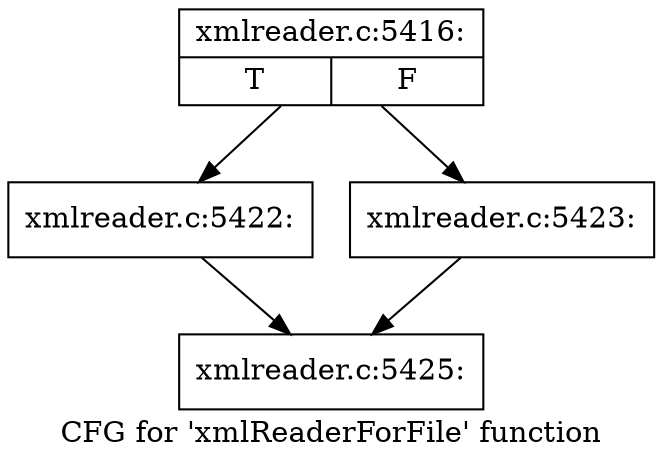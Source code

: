 digraph "CFG for 'xmlReaderForFile' function" {
	label="CFG for 'xmlReaderForFile' function";

	Node0x55e4493b1da0 [shape=record,label="{xmlreader.c:5416:|{<s0>T|<s1>F}}"];
	Node0x55e4493b1da0 -> Node0x55e449505270;
	Node0x55e4493b1da0 -> Node0x55e4495052c0;
	Node0x55e449505270 [shape=record,label="{xmlreader.c:5422:}"];
	Node0x55e449505270 -> Node0x55e4493b1bd0;
	Node0x55e4495052c0 [shape=record,label="{xmlreader.c:5423:}"];
	Node0x55e4495052c0 -> Node0x55e4493b1bd0;
	Node0x55e4493b1bd0 [shape=record,label="{xmlreader.c:5425:}"];
}
